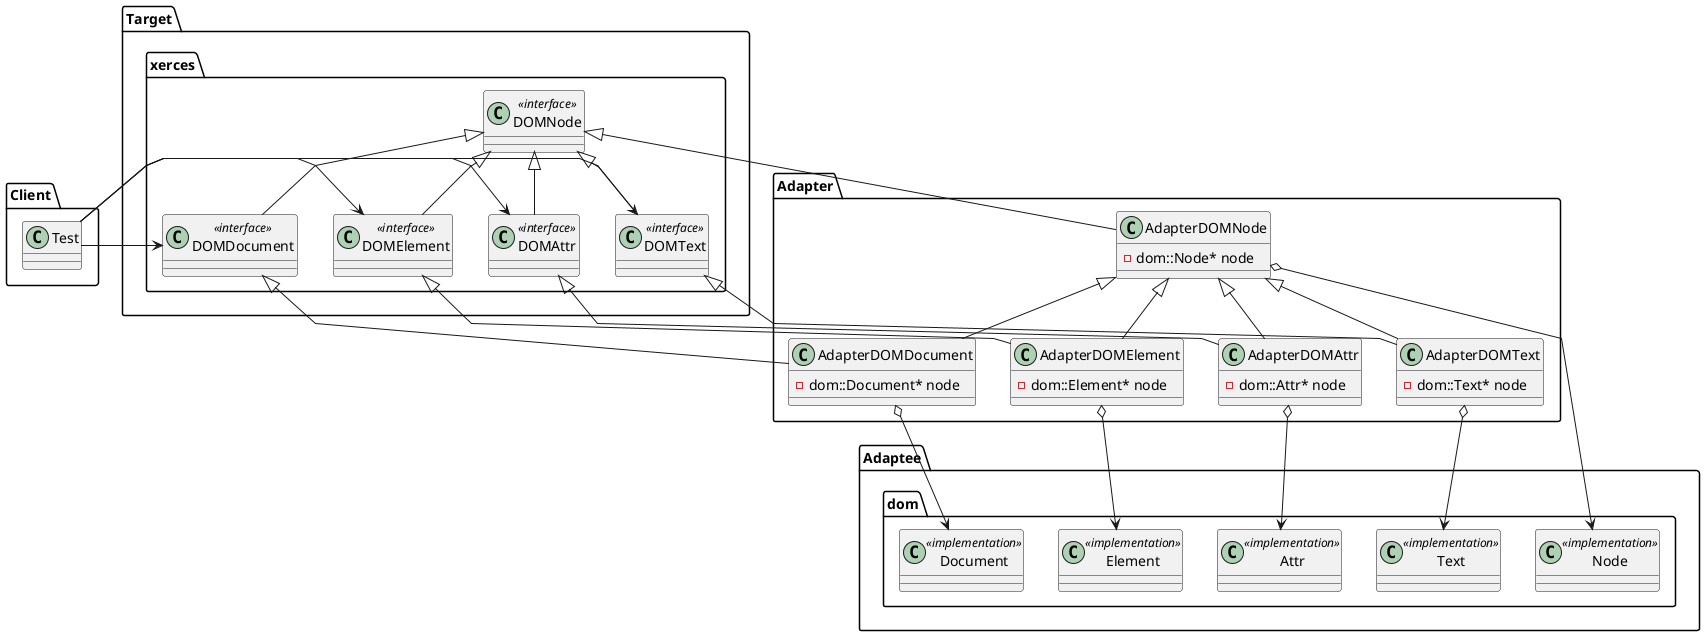@startuml Adapter
'skinparam linetype ortho
skinparam linetype polyline

class Client.Test {
}

class Target.xerces.DOMNode <<interface>> {
}

class Target.xerces.DOMDocument <<interface>> {
}

class Target.xerces.DOMElement <<interface>> {
}

class Target.xerces.DOMAttr <<interface>> {
}

class Target.xerces.DOMText <<interface>> {
}

class Adapter.AdapterDOMNode {
    -dom::Node* node
}

class Adapter.AdapterDOMDocument {
    -dom::Document* node
}

class Adapter.AdapterDOMElement {
    -dom::Element* node
}

class Adapter.AdapterDOMAttr {
    -dom::Attr* node
}

class Adapter.AdapterDOMText {
    -dom::Text* node
}

class Adaptee.dom.Node <<implementation>> {
}

class Adaptee.dom.Document <<implementation>> {
}

class Adaptee.dom.Element <<implementation>> {
}

class Adaptee.dom.Attr <<implementation>> {
}

class Adaptee.dom.Text <<implementation>> {
}

Client.Test -right-> Target.xerces.DOMDocument
Client.Test -right-> Target.xerces.DOMElement
Client.Test -right-> Target.xerces.DOMAttr
Client.Test -right-> Target.xerces.DOMText
Target.xerces.DOMNode <|-- Target.xerces.DOMDocument
Target.xerces.DOMNode <|-- Target.xerces.DOMElement
Target.xerces.DOMNode <|-- Target.xerces.DOMAttr
Target.xerces.DOMNode <|-- Target.xerces.DOMText
Target.xerces.DOMNode <|-- Adapter.AdapterDOMNode
Target.xerces.DOMDocument <|-- Adapter.AdapterDOMDocument
Target.xerces.DOMElement <|-- Adapter.AdapterDOMElement
Target.xerces.DOMAttr <|-- Adapter.AdapterDOMAttr
Target.xerces.DOMText <|-- Adapter.AdapterDOMText
Adapter.AdapterDOMNode <|-- Adapter.AdapterDOMDocument
Adapter.AdapterDOMNode <|-- Adapter.AdapterDOMElement
Adapter.AdapterDOMNode <|-- Adapter.AdapterDOMAttr
Adapter.AdapterDOMNode <|-- Adapter.AdapterDOMText
Adapter.AdapterDOMNode o--> Adaptee.dom.Node
Adapter.AdapterDOMDocument o--> Adaptee.dom.Document
Adapter.AdapterDOMElement o--> Adaptee.dom.Element
Adapter.AdapterDOMAttr o--> Adaptee.dom.Attr
Adapter.AdapterDOMText o--> Adaptee.dom.Text


/'note right of Adapter::Request
    adaptee->SpecificRequest()
end note'/

@enduml